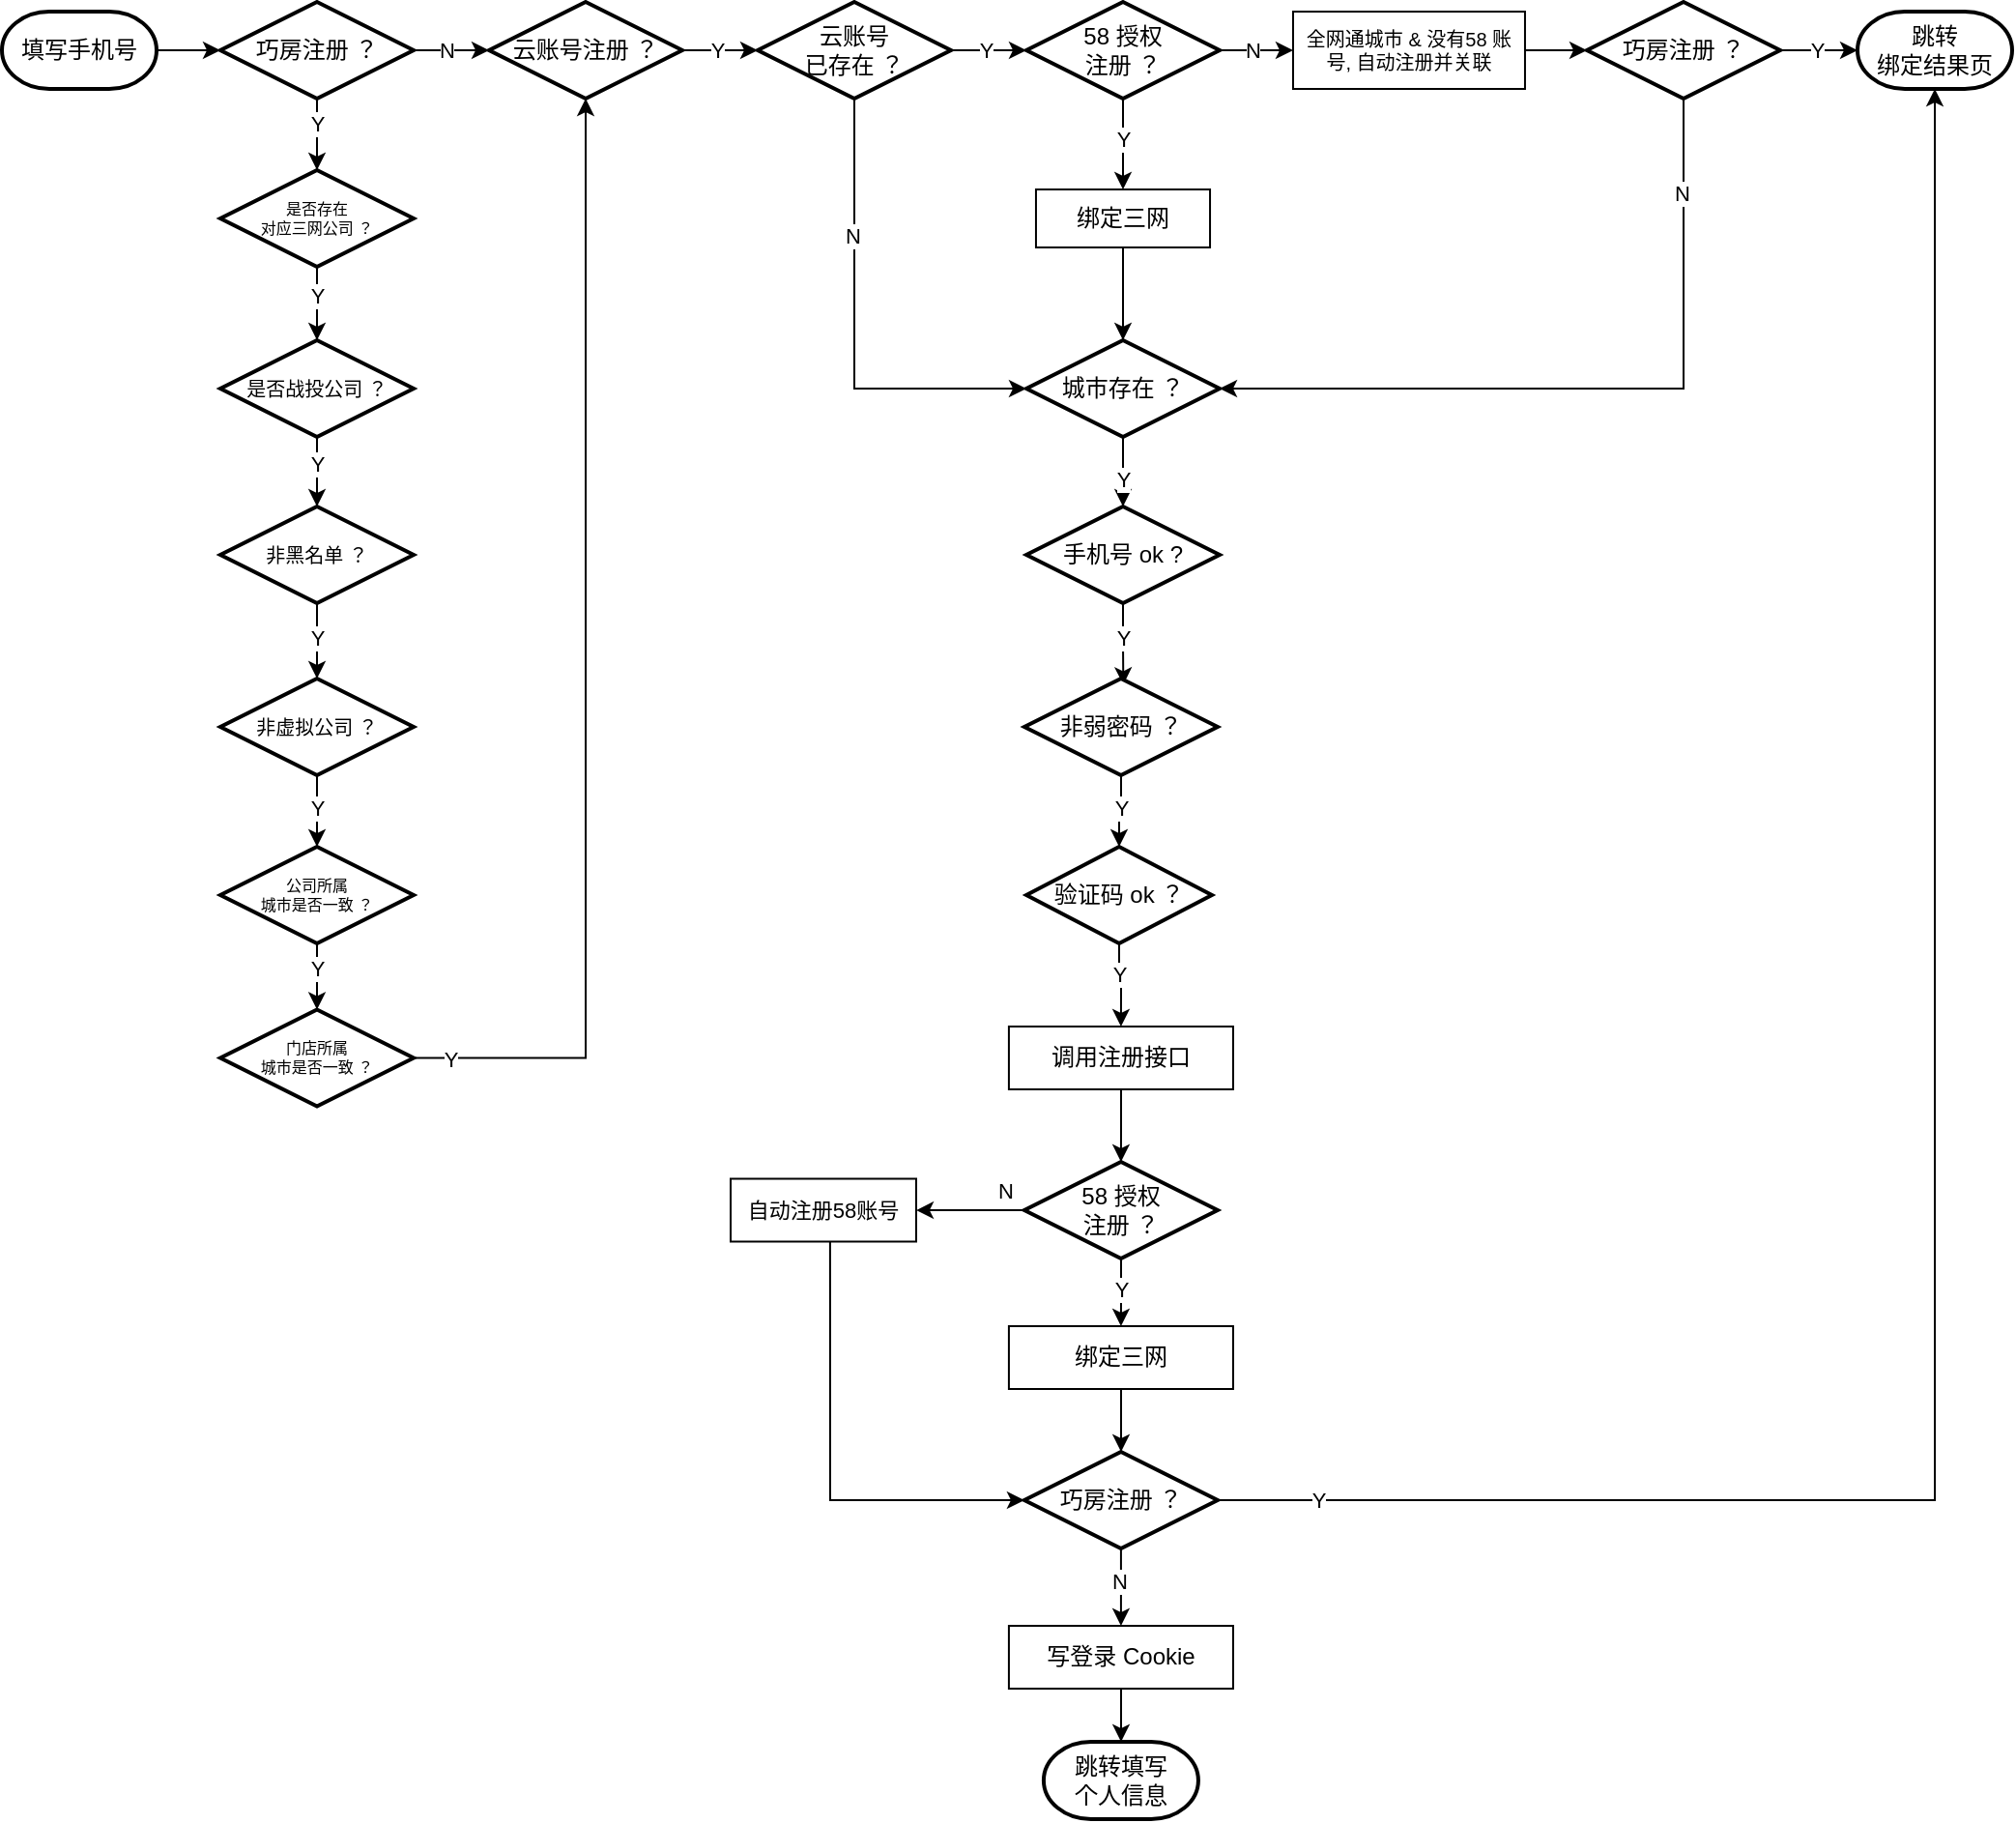 <mxfile version="21.6.8" type="github">
  <diagram name="第 1 页" id="mxg2_MV8SL3HYpg_Iof4">
    <mxGraphModel dx="1908" dy="1378" grid="1" gridSize="10" guides="1" tooltips="1" connect="1" arrows="1" fold="1" page="1" pageScale="1" pageWidth="827" pageHeight="1169" background="none" math="0" shadow="0">
      <root>
        <mxCell id="0" />
        <mxCell id="1" parent="0" />
        <mxCell id="vc-uLmDQuaaOf_mBzw23-6" style="edgeStyle=orthogonalEdgeStyle;rounded=0;orthogonalLoop=1;jettySize=auto;html=1;entryX=0;entryY=0.5;entryDx=0;entryDy=0;entryPerimeter=0;" parent="1" target="vc-uLmDQuaaOf_mBzw23-5" edge="1">
          <mxGeometry relative="1" as="geometry">
            <mxPoint x="100" y="45" as="sourcePoint" />
          </mxGeometry>
        </mxCell>
        <mxCell id="vc-uLmDQuaaOf_mBzw23-3" value="填写手机号" style="strokeWidth=2;html=1;shape=mxgraph.flowchart.terminator;whiteSpace=wrap;" parent="1" vertex="1">
          <mxGeometry x="20" y="25" width="80" height="40" as="geometry" />
        </mxCell>
        <mxCell id="vc-uLmDQuaaOf_mBzw23-8" style="edgeStyle=orthogonalEdgeStyle;rounded=0;orthogonalLoop=1;jettySize=auto;html=1;entryX=0;entryY=0.5;entryDx=0;entryDy=0;entryPerimeter=0;" parent="1" source="vc-uLmDQuaaOf_mBzw23-5" target="vc-uLmDQuaaOf_mBzw23-7" edge="1">
          <mxGeometry relative="1" as="geometry" />
        </mxCell>
        <mxCell id="vc-uLmDQuaaOf_mBzw23-78" value="N" style="edgeLabel;html=1;align=center;verticalAlign=middle;resizable=0;points=[];" parent="vc-uLmDQuaaOf_mBzw23-8" vertex="1" connectable="0">
          <mxGeometry x="-0.086" y="3" relative="1" as="geometry">
            <mxPoint x="-40" y="3" as="offset" />
          </mxGeometry>
        </mxCell>
        <mxCell id="lluayxy632GNw3IVgE8h-11" value="N" style="edgeLabel;html=1;align=center;verticalAlign=middle;resizable=0;points=[];" vertex="1" connectable="0" parent="vc-uLmDQuaaOf_mBzw23-8">
          <mxGeometry x="-0.234" y="-1" relative="1" as="geometry">
            <mxPoint x="1" y="-1" as="offset" />
          </mxGeometry>
        </mxCell>
        <mxCell id="vc-uLmDQuaaOf_mBzw23-10" style="edgeStyle=orthogonalEdgeStyle;rounded=0;orthogonalLoop=1;jettySize=auto;html=1;" parent="1" source="vc-uLmDQuaaOf_mBzw23-5" target="vc-uLmDQuaaOf_mBzw23-9" edge="1">
          <mxGeometry relative="1" as="geometry" />
        </mxCell>
        <mxCell id="vc-uLmDQuaaOf_mBzw23-11" value="Y" style="edgeLabel;html=1;align=center;verticalAlign=middle;resizable=0;points=[];" parent="vc-uLmDQuaaOf_mBzw23-10" vertex="1" connectable="0">
          <mxGeometry x="-0.294" relative="1" as="geometry">
            <mxPoint y="-2" as="offset" />
          </mxGeometry>
        </mxCell>
        <mxCell id="vc-uLmDQuaaOf_mBzw23-5" value="巧房注册 ？" style="strokeWidth=2;html=1;shape=mxgraph.flowchart.decision;whiteSpace=wrap;" parent="1" vertex="1">
          <mxGeometry x="133" y="20" width="100" height="50" as="geometry" />
        </mxCell>
        <mxCell id="lluayxy632GNw3IVgE8h-7" style="edgeStyle=orthogonalEdgeStyle;rounded=0;orthogonalLoop=1;jettySize=auto;html=1;entryX=0;entryY=0.5;entryDx=0;entryDy=0;entryPerimeter=0;" edge="1" parent="1" source="vc-uLmDQuaaOf_mBzw23-7" target="vc-uLmDQuaaOf_mBzw23-34">
          <mxGeometry relative="1" as="geometry" />
        </mxCell>
        <mxCell id="lluayxy632GNw3IVgE8h-8" value="Y" style="edgeLabel;html=1;align=center;verticalAlign=middle;resizable=0;points=[];" vertex="1" connectable="0" parent="lluayxy632GNw3IVgE8h-7">
          <mxGeometry x="-0.127" y="4" relative="1" as="geometry">
            <mxPoint y="4" as="offset" />
          </mxGeometry>
        </mxCell>
        <mxCell id="vc-uLmDQuaaOf_mBzw23-7" value="云账号注册 ？" style="strokeWidth=2;html=1;shape=mxgraph.flowchart.decision;whiteSpace=wrap;" parent="1" vertex="1">
          <mxGeometry x="272" y="20" width="100" height="50" as="geometry" />
        </mxCell>
        <mxCell id="vc-uLmDQuaaOf_mBzw23-13" style="edgeStyle=orthogonalEdgeStyle;rounded=0;orthogonalLoop=1;jettySize=auto;html=1;entryX=0.5;entryY=0;entryDx=0;entryDy=0;entryPerimeter=0;" parent="1" source="vc-uLmDQuaaOf_mBzw23-9" target="vc-uLmDQuaaOf_mBzw23-12" edge="1">
          <mxGeometry relative="1" as="geometry" />
        </mxCell>
        <mxCell id="vc-uLmDQuaaOf_mBzw23-14" value="Y" style="edgeLabel;html=1;align=center;verticalAlign=middle;resizable=0;points=[];" parent="vc-uLmDQuaaOf_mBzw23-13" vertex="1" connectable="0">
          <mxGeometry x="-0.317" y="1" relative="1" as="geometry">
            <mxPoint x="-1" as="offset" />
          </mxGeometry>
        </mxCell>
        <mxCell id="vc-uLmDQuaaOf_mBzw23-9" value="是否存在&lt;br style=&quot;font-size: 8px;&quot;&gt;对应三网公司 ？" style="strokeWidth=2;html=1;shape=mxgraph.flowchart.decision;whiteSpace=wrap;fontSize=8;" parent="1" vertex="1">
          <mxGeometry x="133" y="107" width="100" height="50" as="geometry" />
        </mxCell>
        <mxCell id="vc-uLmDQuaaOf_mBzw23-16" style="edgeStyle=orthogonalEdgeStyle;rounded=0;orthogonalLoop=1;jettySize=auto;html=1;entryX=0.5;entryY=0;entryDx=0;entryDy=0;entryPerimeter=0;" parent="1" source="vc-uLmDQuaaOf_mBzw23-12" target="vc-uLmDQuaaOf_mBzw23-15" edge="1">
          <mxGeometry relative="1" as="geometry" />
        </mxCell>
        <mxCell id="vc-uLmDQuaaOf_mBzw23-17" value="Y" style="edgeLabel;html=1;align=center;verticalAlign=middle;resizable=0;points=[];" parent="vc-uLmDQuaaOf_mBzw23-16" vertex="1" connectable="0">
          <mxGeometry x="-0.261" y="1" relative="1" as="geometry">
            <mxPoint x="-1" y="-3" as="offset" />
          </mxGeometry>
        </mxCell>
        <mxCell id="vc-uLmDQuaaOf_mBzw23-12" value="是否战投公司 ？" style="strokeWidth=2;html=1;shape=mxgraph.flowchart.decision;whiteSpace=wrap;fontSize=10;" parent="1" vertex="1">
          <mxGeometry x="133" y="195" width="100" height="50" as="geometry" />
        </mxCell>
        <mxCell id="vc-uLmDQuaaOf_mBzw23-19" style="edgeStyle=orthogonalEdgeStyle;rounded=0;orthogonalLoop=1;jettySize=auto;html=1;entryX=0.5;entryY=0;entryDx=0;entryDy=0;entryPerimeter=0;" parent="1" source="vc-uLmDQuaaOf_mBzw23-15" target="vc-uLmDQuaaOf_mBzw23-18" edge="1">
          <mxGeometry relative="1" as="geometry" />
        </mxCell>
        <mxCell id="vc-uLmDQuaaOf_mBzw23-20" value="Y" style="edgeLabel;html=1;align=center;verticalAlign=middle;resizable=0;points=[];" parent="vc-uLmDQuaaOf_mBzw23-19" vertex="1" connectable="0">
          <mxGeometry x="-0.15" relative="1" as="geometry">
            <mxPoint as="offset" />
          </mxGeometry>
        </mxCell>
        <mxCell id="vc-uLmDQuaaOf_mBzw23-15" value="非黑名单 ？" style="strokeWidth=2;html=1;shape=mxgraph.flowchart.decision;whiteSpace=wrap;fontSize=10;" parent="1" vertex="1">
          <mxGeometry x="133" y="281" width="100" height="50" as="geometry" />
        </mxCell>
        <mxCell id="vc-uLmDQuaaOf_mBzw23-22" style="edgeStyle=orthogonalEdgeStyle;rounded=0;orthogonalLoop=1;jettySize=auto;html=1;" parent="1" source="vc-uLmDQuaaOf_mBzw23-18" target="vc-uLmDQuaaOf_mBzw23-21" edge="1">
          <mxGeometry relative="1" as="geometry" />
        </mxCell>
        <mxCell id="vc-uLmDQuaaOf_mBzw23-23" value="Y" style="edgeLabel;html=1;align=center;verticalAlign=middle;resizable=0;points=[];" parent="vc-uLmDQuaaOf_mBzw23-22" vertex="1" connectable="0">
          <mxGeometry x="-0.15" relative="1" as="geometry">
            <mxPoint y="-2" as="offset" />
          </mxGeometry>
        </mxCell>
        <mxCell id="vc-uLmDQuaaOf_mBzw23-18" value="非虚拟公司 ？" style="strokeWidth=2;html=1;shape=mxgraph.flowchart.decision;whiteSpace=wrap;fontSize=10;" parent="1" vertex="1">
          <mxGeometry x="133" y="370" width="100" height="50" as="geometry" />
        </mxCell>
        <mxCell id="lluayxy632GNw3IVgE8h-48" style="edgeStyle=orthogonalEdgeStyle;rounded=0;orthogonalLoop=1;jettySize=auto;html=1;" edge="1" parent="1" source="vc-uLmDQuaaOf_mBzw23-21" target="vc-uLmDQuaaOf_mBzw23-24">
          <mxGeometry relative="1" as="geometry" />
        </mxCell>
        <mxCell id="lluayxy632GNw3IVgE8h-49" value="Y" style="edgeLabel;html=1;align=center;verticalAlign=middle;resizable=0;points=[];" vertex="1" connectable="0" parent="lluayxy632GNw3IVgE8h-48">
          <mxGeometry x="-0.107" y="1" relative="1" as="geometry">
            <mxPoint x="1" y="-7" as="offset" />
          </mxGeometry>
        </mxCell>
        <mxCell id="vc-uLmDQuaaOf_mBzw23-21" value="公司所属&lt;br style=&quot;font-size: 8px;&quot;&gt;城市是否一致 ？" style="strokeWidth=2;html=1;shape=mxgraph.flowchart.decision;whiteSpace=wrap;fontSize=8;" parent="1" vertex="1">
          <mxGeometry x="133" y="457" width="100" height="50" as="geometry" />
        </mxCell>
        <mxCell id="lluayxy632GNw3IVgE8h-12" style="edgeStyle=orthogonalEdgeStyle;rounded=0;orthogonalLoop=1;jettySize=auto;html=1;entryX=0.5;entryY=1;entryDx=0;entryDy=0;entryPerimeter=0;exitX=1;exitY=0.5;exitDx=0;exitDy=0;exitPerimeter=0;" edge="1" parent="1" source="vc-uLmDQuaaOf_mBzw23-24" target="vc-uLmDQuaaOf_mBzw23-7">
          <mxGeometry relative="1" as="geometry">
            <mxPoint x="323" y="180" as="targetPoint" />
          </mxGeometry>
        </mxCell>
        <mxCell id="lluayxy632GNw3IVgE8h-13" value="Y" style="edgeLabel;html=1;align=center;verticalAlign=middle;resizable=0;points=[];" vertex="1" connectable="0" parent="lluayxy632GNw3IVgE8h-12">
          <mxGeometry x="-0.809" y="1" relative="1" as="geometry">
            <mxPoint x="-37" y="1" as="offset" />
          </mxGeometry>
        </mxCell>
        <mxCell id="vc-uLmDQuaaOf_mBzw23-24" value="门店所属&lt;br&gt;城市是否一致 ？" style="strokeWidth=2;html=1;shape=mxgraph.flowchart.decision;whiteSpace=wrap;fontSize=8;" parent="1" vertex="1">
          <mxGeometry x="133" y="541.25" width="100" height="50" as="geometry" />
        </mxCell>
        <mxCell id="vc-uLmDQuaaOf_mBzw23-51" style="edgeStyle=orthogonalEdgeStyle;rounded=0;orthogonalLoop=1;jettySize=auto;html=1;entryX=0;entryY=0.5;entryDx=0;entryDy=0;entryPerimeter=0;" parent="1" source="vc-uLmDQuaaOf_mBzw23-34" target="lluayxy632GNw3IVgE8h-3" edge="1">
          <mxGeometry relative="1" as="geometry">
            <mxPoint x="591.96" y="45" as="targetPoint" />
          </mxGeometry>
        </mxCell>
        <mxCell id="vc-uLmDQuaaOf_mBzw23-80" value="Y" style="edgeLabel;html=1;align=center;verticalAlign=middle;resizable=0;points=[];" parent="vc-uLmDQuaaOf_mBzw23-51" vertex="1" connectable="0">
          <mxGeometry x="-0.147" relative="1" as="geometry">
            <mxPoint as="offset" />
          </mxGeometry>
        </mxCell>
        <mxCell id="lluayxy632GNw3IVgE8h-85" style="edgeStyle=orthogonalEdgeStyle;rounded=0;orthogonalLoop=1;jettySize=auto;html=1;entryX=0;entryY=0.5;entryDx=0;entryDy=0;entryPerimeter=0;exitX=0.5;exitY=1;exitDx=0;exitDy=0;exitPerimeter=0;" edge="1" parent="1" source="vc-uLmDQuaaOf_mBzw23-34" target="vc-uLmDQuaaOf_mBzw23-42">
          <mxGeometry relative="1" as="geometry">
            <Array as="points">
              <mxPoint x="461" y="220" />
            </Array>
          </mxGeometry>
        </mxCell>
        <mxCell id="lluayxy632GNw3IVgE8h-86" value="N" style="edgeLabel;html=1;align=center;verticalAlign=middle;resizable=0;points=[];" vertex="1" connectable="0" parent="lluayxy632GNw3IVgE8h-85">
          <mxGeometry x="-0.404" y="-2" relative="1" as="geometry">
            <mxPoint x="1" as="offset" />
          </mxGeometry>
        </mxCell>
        <mxCell id="vc-uLmDQuaaOf_mBzw23-34" value="云账号&lt;br&gt;已存在 ？" style="strokeWidth=2;html=1;shape=mxgraph.flowchart.decision;whiteSpace=wrap;fontSize=12;" parent="1" vertex="1">
          <mxGeometry x="411" y="20" width="100" height="50" as="geometry" />
        </mxCell>
        <mxCell id="vc-uLmDQuaaOf_mBzw23-58" style="edgeStyle=orthogonalEdgeStyle;rounded=0;orthogonalLoop=1;jettySize=auto;html=1;entryX=0.5;entryY=0;entryDx=0;entryDy=0;entryPerimeter=0;" parent="1" source="vc-uLmDQuaaOf_mBzw23-42" target="vc-uLmDQuaaOf_mBzw23-57" edge="1">
          <mxGeometry relative="1" as="geometry" />
        </mxCell>
        <mxCell id="vc-uLmDQuaaOf_mBzw23-90" value="Y" style="edgeLabel;html=1;align=center;verticalAlign=middle;resizable=0;points=[];" parent="vc-uLmDQuaaOf_mBzw23-58" vertex="1" connectable="0">
          <mxGeometry x="-0.434" y="-1" relative="1" as="geometry">
            <mxPoint x="1" y="9" as="offset" />
          </mxGeometry>
        </mxCell>
        <mxCell id="vc-uLmDQuaaOf_mBzw23-42" value="城市存在 ？" style="strokeWidth=2;html=1;shape=mxgraph.flowchart.decision;whiteSpace=wrap;fontSize=12;" parent="1" vertex="1">
          <mxGeometry x="550" y="195" width="100" height="50" as="geometry" />
        </mxCell>
        <mxCell id="lluayxy632GNw3IVgE8h-39" style="edgeStyle=orthogonalEdgeStyle;rounded=0;orthogonalLoop=1;jettySize=auto;html=1;entryX=0.512;entryY=0.064;entryDx=0;entryDy=0;entryPerimeter=0;" edge="1" parent="1" source="vc-uLmDQuaaOf_mBzw23-57" target="vc-uLmDQuaaOf_mBzw23-70">
          <mxGeometry relative="1" as="geometry" />
        </mxCell>
        <mxCell id="lluayxy632GNw3IVgE8h-40" value="Y" style="edgeLabel;html=1;align=center;verticalAlign=middle;resizable=0;points=[];" vertex="1" connectable="0" parent="lluayxy632GNw3IVgE8h-39">
          <mxGeometry x="-0.295" y="-1" relative="1" as="geometry">
            <mxPoint x="1" y="3" as="offset" />
          </mxGeometry>
        </mxCell>
        <mxCell id="vc-uLmDQuaaOf_mBzw23-57" value="手机号 ok ?" style="strokeWidth=2;html=1;shape=mxgraph.flowchart.decision;whiteSpace=wrap;fontSize=12;" parent="1" vertex="1">
          <mxGeometry x="550" y="281" width="100" height="50" as="geometry" />
        </mxCell>
        <mxCell id="vc-uLmDQuaaOf_mBzw23-73" style="edgeStyle=orthogonalEdgeStyle;rounded=0;orthogonalLoop=1;jettySize=auto;html=1;entryX=0.5;entryY=0;entryDx=0;entryDy=0;entryPerimeter=0;" parent="1" source="vc-uLmDQuaaOf_mBzw23-70" target="vc-uLmDQuaaOf_mBzw23-72" edge="1">
          <mxGeometry relative="1" as="geometry" />
        </mxCell>
        <mxCell id="vc-uLmDQuaaOf_mBzw23-74" value="Y" style="edgeLabel;html=1;align=center;verticalAlign=middle;resizable=0;points=[];" parent="vc-uLmDQuaaOf_mBzw23-73" vertex="1" connectable="0">
          <mxGeometry x="-0.317" relative="1" as="geometry">
            <mxPoint y="4" as="offset" />
          </mxGeometry>
        </mxCell>
        <mxCell id="vc-uLmDQuaaOf_mBzw23-70" value="非弱密码 ？" style="strokeWidth=2;html=1;shape=mxgraph.flowchart.decision;whiteSpace=wrap;fontSize=12;" parent="1" vertex="1">
          <mxGeometry x="548.96" y="370" width="100" height="50" as="geometry" />
        </mxCell>
        <mxCell id="vc-uLmDQuaaOf_mBzw23-76" style="edgeStyle=orthogonalEdgeStyle;rounded=0;orthogonalLoop=1;jettySize=auto;html=1;entryX=0.5;entryY=0;entryDx=0;entryDy=0;" parent="1" source="vc-uLmDQuaaOf_mBzw23-72" target="vc-uLmDQuaaOf_mBzw23-75" edge="1">
          <mxGeometry relative="1" as="geometry" />
        </mxCell>
        <mxCell id="vc-uLmDQuaaOf_mBzw23-77" value="Y" style="edgeLabel;html=1;align=center;verticalAlign=middle;resizable=0;points=[];" parent="vc-uLmDQuaaOf_mBzw23-76" vertex="1" connectable="0">
          <mxGeometry x="-0.383" relative="1" as="geometry">
            <mxPoint y="2" as="offset" />
          </mxGeometry>
        </mxCell>
        <mxCell id="vc-uLmDQuaaOf_mBzw23-72" value="验证码 ok ？" style="strokeWidth=2;html=1;shape=mxgraph.flowchart.decision;whiteSpace=wrap;fontSize=12;" parent="1" vertex="1">
          <mxGeometry x="550" y="457" width="96" height="50" as="geometry" />
        </mxCell>
        <mxCell id="lluayxy632GNw3IVgE8h-88" style="edgeStyle=orthogonalEdgeStyle;rounded=0;orthogonalLoop=1;jettySize=auto;html=1;entryX=0.5;entryY=0;entryDx=0;entryDy=0;entryPerimeter=0;" edge="1" parent="1" source="vc-uLmDQuaaOf_mBzw23-75" target="lluayxy632GNw3IVgE8h-87">
          <mxGeometry relative="1" as="geometry" />
        </mxCell>
        <mxCell id="vc-uLmDQuaaOf_mBzw23-75" value="调用注册接口" style="rounded=0;whiteSpace=wrap;html=1;fontSize=12;" parent="1" vertex="1">
          <mxGeometry x="540.96" y="550" width="116" height="32.5" as="geometry" />
        </mxCell>
        <mxCell id="lluayxy632GNw3IVgE8h-56" style="edgeStyle=orthogonalEdgeStyle;rounded=0;orthogonalLoop=1;jettySize=auto;html=1;" edge="1" parent="1" source="lluayxy632GNw3IVgE8h-3" target="lluayxy632GNw3IVgE8h-4">
          <mxGeometry relative="1" as="geometry" />
        </mxCell>
        <mxCell id="lluayxy632GNw3IVgE8h-57" value="Y" style="edgeLabel;html=1;align=center;verticalAlign=middle;resizable=0;points=[];" vertex="1" connectable="0" parent="lluayxy632GNw3IVgE8h-56">
          <mxGeometry x="-0.303" y="-1" relative="1" as="geometry">
            <mxPoint x="1" y="4" as="offset" />
          </mxGeometry>
        </mxCell>
        <mxCell id="lluayxy632GNw3IVgE8h-70" style="edgeStyle=orthogonalEdgeStyle;rounded=0;orthogonalLoop=1;jettySize=auto;html=1;entryX=0;entryY=0.5;entryDx=0;entryDy=0;" edge="1" parent="1" source="lluayxy632GNw3IVgE8h-3" target="lluayxy632GNw3IVgE8h-28">
          <mxGeometry relative="1" as="geometry" />
        </mxCell>
        <mxCell id="lluayxy632GNw3IVgE8h-71" value="N" style="edgeLabel;html=1;align=center;verticalAlign=middle;resizable=0;points=[];" vertex="1" connectable="0" parent="lluayxy632GNw3IVgE8h-70">
          <mxGeometry x="-0.19" y="-3" relative="1" as="geometry">
            <mxPoint y="-3" as="offset" />
          </mxGeometry>
        </mxCell>
        <mxCell id="lluayxy632GNw3IVgE8h-3" value="58 授权&lt;br&gt;注册 ？" style="strokeWidth=2;html=1;shape=mxgraph.flowchart.decision;whiteSpace=wrap;fontSize=12;" vertex="1" parent="1">
          <mxGeometry x="550" y="20" width="100" height="50" as="geometry" />
        </mxCell>
        <mxCell id="lluayxy632GNw3IVgE8h-60" style="edgeStyle=orthogonalEdgeStyle;rounded=0;orthogonalLoop=1;jettySize=auto;html=1;entryX=0.5;entryY=0;entryDx=0;entryDy=0;entryPerimeter=0;" edge="1" parent="1" source="lluayxy632GNw3IVgE8h-4" target="vc-uLmDQuaaOf_mBzw23-42">
          <mxGeometry relative="1" as="geometry" />
        </mxCell>
        <mxCell id="lluayxy632GNw3IVgE8h-4" value="绑定三网" style="rounded=0;whiteSpace=wrap;html=1;fontSize=12;" vertex="1" parent="1">
          <mxGeometry x="554.98" y="117" width="90.04" height="30" as="geometry" />
        </mxCell>
        <mxCell id="lluayxy632GNw3IVgE8h-73" style="edgeStyle=orthogonalEdgeStyle;rounded=0;orthogonalLoop=1;jettySize=auto;html=1;entryX=0;entryY=0.5;entryDx=0;entryDy=0;entryPerimeter=0;" edge="1" parent="1" source="lluayxy632GNw3IVgE8h-25" target="lluayxy632GNw3IVgE8h-31">
          <mxGeometry relative="1" as="geometry" />
        </mxCell>
        <mxCell id="lluayxy632GNw3IVgE8h-74" value="Y" style="edgeLabel;html=1;align=center;verticalAlign=middle;resizable=0;points=[];" vertex="1" connectable="0" parent="lluayxy632GNw3IVgE8h-73">
          <mxGeometry x="0.23" y="-2" relative="1" as="geometry">
            <mxPoint x="-6" y="-2" as="offset" />
          </mxGeometry>
        </mxCell>
        <mxCell id="lluayxy632GNw3IVgE8h-83" style="edgeStyle=orthogonalEdgeStyle;rounded=0;orthogonalLoop=1;jettySize=auto;html=1;entryX=1;entryY=0.5;entryDx=0;entryDy=0;entryPerimeter=0;exitX=0.5;exitY=1;exitDx=0;exitDy=0;exitPerimeter=0;" edge="1" parent="1" source="lluayxy632GNw3IVgE8h-25" target="vc-uLmDQuaaOf_mBzw23-42">
          <mxGeometry relative="1" as="geometry">
            <Array as="points">
              <mxPoint x="890" y="220" />
            </Array>
          </mxGeometry>
        </mxCell>
        <mxCell id="lluayxy632GNw3IVgE8h-84" value="N" style="edgeLabel;html=1;align=center;verticalAlign=middle;resizable=0;points=[];" vertex="1" connectable="0" parent="lluayxy632GNw3IVgE8h-83">
          <mxGeometry x="-0.748" y="2" relative="1" as="geometry">
            <mxPoint x="-3" as="offset" />
          </mxGeometry>
        </mxCell>
        <mxCell id="lluayxy632GNw3IVgE8h-25" value="巧房注册 ？" style="strokeWidth=2;html=1;shape=mxgraph.flowchart.decision;whiteSpace=wrap;" vertex="1" parent="1">
          <mxGeometry x="840" y="20" width="100" height="50" as="geometry" />
        </mxCell>
        <mxCell id="lluayxy632GNw3IVgE8h-72" style="edgeStyle=orthogonalEdgeStyle;rounded=0;orthogonalLoop=1;jettySize=auto;html=1;entryX=0;entryY=0.5;entryDx=0;entryDy=0;entryPerimeter=0;" edge="1" parent="1" source="lluayxy632GNw3IVgE8h-28" target="lluayxy632GNw3IVgE8h-25">
          <mxGeometry relative="1" as="geometry" />
        </mxCell>
        <mxCell id="lluayxy632GNw3IVgE8h-28" value="全网通城市 &amp;amp; 没有58 账号, 自动注册并关联" style="rounded=0;whiteSpace=wrap;html=1;fontSize=10;" vertex="1" parent="1">
          <mxGeometry x="687.98" y="25" width="120" height="40" as="geometry" />
        </mxCell>
        <mxCell id="lluayxy632GNw3IVgE8h-31" value="跳转&lt;br&gt;绑定结果页" style="strokeWidth=2;html=1;shape=mxgraph.flowchart.terminator;whiteSpace=wrap;" vertex="1" parent="1">
          <mxGeometry x="980" y="25" width="80" height="40" as="geometry" />
        </mxCell>
        <mxCell id="lluayxy632GNw3IVgE8h-66" value="跳转填写&lt;br&gt;个人信息" style="strokeWidth=2;html=1;shape=mxgraph.flowchart.terminator;whiteSpace=wrap;" vertex="1" parent="1">
          <mxGeometry x="558.96" y="920" width="80" height="40" as="geometry" />
        </mxCell>
        <mxCell id="lluayxy632GNw3IVgE8h-102" style="edgeStyle=orthogonalEdgeStyle;rounded=0;orthogonalLoop=1;jettySize=auto;html=1;" edge="1" parent="1" source="lluayxy632GNw3IVgE8h-77" target="lluayxy632GNw3IVgE8h-99">
          <mxGeometry relative="1" as="geometry" />
        </mxCell>
        <mxCell id="lluayxy632GNw3IVgE8h-103" value="N" style="edgeLabel;html=1;align=center;verticalAlign=middle;resizable=0;points=[];" vertex="1" connectable="0" parent="lluayxy632GNw3IVgE8h-102">
          <mxGeometry x="-0.149" y="-1" relative="1" as="geometry">
            <mxPoint as="offset" />
          </mxGeometry>
        </mxCell>
        <mxCell id="lluayxy632GNw3IVgE8h-106" style="edgeStyle=orthogonalEdgeStyle;rounded=0;orthogonalLoop=1;jettySize=auto;html=1;entryX=0.5;entryY=1;entryDx=0;entryDy=0;entryPerimeter=0;" edge="1" parent="1" source="lluayxy632GNw3IVgE8h-77" target="lluayxy632GNw3IVgE8h-31">
          <mxGeometry relative="1" as="geometry">
            <mxPoint x="1070" y="300" as="targetPoint" />
          </mxGeometry>
        </mxCell>
        <mxCell id="lluayxy632GNw3IVgE8h-108" value="Y" style="edgeLabel;html=1;align=center;verticalAlign=middle;resizable=0;points=[];" vertex="1" connectable="0" parent="lluayxy632GNw3IVgE8h-106">
          <mxGeometry x="-0.522" y="-2" relative="1" as="geometry">
            <mxPoint x="-211" y="-2" as="offset" />
          </mxGeometry>
        </mxCell>
        <mxCell id="lluayxy632GNw3IVgE8h-77" value="巧房注册 ？" style="strokeWidth=2;html=1;shape=mxgraph.flowchart.decision;whiteSpace=wrap;" vertex="1" parent="1">
          <mxGeometry x="548.96" y="770" width="100" height="50" as="geometry" />
        </mxCell>
        <mxCell id="lluayxy632GNw3IVgE8h-90" style="edgeStyle=orthogonalEdgeStyle;rounded=0;orthogonalLoop=1;jettySize=auto;html=1;entryX=0.5;entryY=0;entryDx=0;entryDy=0;" edge="1" parent="1" source="lluayxy632GNw3IVgE8h-87" target="lluayxy632GNw3IVgE8h-97">
          <mxGeometry relative="1" as="geometry">
            <mxPoint x="590.49" y="744.52" as="targetPoint" />
          </mxGeometry>
        </mxCell>
        <mxCell id="lluayxy632GNw3IVgE8h-91" value="Y" style="edgeLabel;html=1;align=center;verticalAlign=middle;resizable=0;points=[];" vertex="1" connectable="0" parent="lluayxy632GNw3IVgE8h-90">
          <mxGeometry x="-0.252" relative="1" as="geometry">
            <mxPoint y="-1" as="offset" />
          </mxGeometry>
        </mxCell>
        <mxCell id="lluayxy632GNw3IVgE8h-93" style="edgeStyle=orthogonalEdgeStyle;rounded=0;orthogonalLoop=1;jettySize=auto;html=1;" edge="1" parent="1" source="lluayxy632GNw3IVgE8h-87" target="lluayxy632GNw3IVgE8h-92">
          <mxGeometry relative="1" as="geometry" />
        </mxCell>
        <mxCell id="lluayxy632GNw3IVgE8h-95" value="N" style="edgeLabel;html=1;align=center;verticalAlign=middle;resizable=0;points=[];" vertex="1" connectable="0" parent="lluayxy632GNw3IVgE8h-93">
          <mxGeometry x="-0.381" y="-5" relative="1" as="geometry">
            <mxPoint x="7" y="-5" as="offset" />
          </mxGeometry>
        </mxCell>
        <mxCell id="lluayxy632GNw3IVgE8h-87" value="58 授权&lt;br&gt;注册 ？" style="strokeWidth=2;html=1;shape=mxgraph.flowchart.decision;whiteSpace=wrap;fontSize=12;" vertex="1" parent="1">
          <mxGeometry x="548.96" y="620" width="100" height="50" as="geometry" />
        </mxCell>
        <mxCell id="lluayxy632GNw3IVgE8h-107" style="edgeStyle=orthogonalEdgeStyle;rounded=0;orthogonalLoop=1;jettySize=auto;html=1;entryX=0;entryY=0.5;entryDx=0;entryDy=0;entryPerimeter=0;exitX=0.536;exitY=0.933;exitDx=0;exitDy=0;exitPerimeter=0;" edge="1" parent="1" source="lluayxy632GNw3IVgE8h-92" target="lluayxy632GNw3IVgE8h-77">
          <mxGeometry relative="1" as="geometry">
            <Array as="points">
              <mxPoint x="448" y="795" />
            </Array>
          </mxGeometry>
        </mxCell>
        <mxCell id="lluayxy632GNw3IVgE8h-92" value="自动注册58账号" style="rounded=0;whiteSpace=wrap;html=1;fontSize=11;" vertex="1" parent="1">
          <mxGeometry x="397" y="628.75" width="96" height="32.5" as="geometry" />
        </mxCell>
        <mxCell id="lluayxy632GNw3IVgE8h-101" style="edgeStyle=orthogonalEdgeStyle;rounded=0;orthogonalLoop=1;jettySize=auto;html=1;" edge="1" parent="1" source="lluayxy632GNw3IVgE8h-97" target="lluayxy632GNw3IVgE8h-77">
          <mxGeometry relative="1" as="geometry" />
        </mxCell>
        <mxCell id="lluayxy632GNw3IVgE8h-97" value="绑定三网" style="rounded=0;whiteSpace=wrap;html=1;fontSize=12;" vertex="1" parent="1">
          <mxGeometry x="540.96" y="705" width="116" height="32.5" as="geometry" />
        </mxCell>
        <mxCell id="lluayxy632GNw3IVgE8h-104" style="edgeStyle=orthogonalEdgeStyle;rounded=0;orthogonalLoop=1;jettySize=auto;html=1;" edge="1" parent="1" source="lluayxy632GNw3IVgE8h-99" target="lluayxy632GNw3IVgE8h-66">
          <mxGeometry relative="1" as="geometry" />
        </mxCell>
        <mxCell id="lluayxy632GNw3IVgE8h-99" value="写登录 Cookie" style="rounded=0;whiteSpace=wrap;html=1;fontSize=12;" vertex="1" parent="1">
          <mxGeometry x="540.96" y="860" width="116" height="32.5" as="geometry" />
        </mxCell>
      </root>
    </mxGraphModel>
  </diagram>
</mxfile>
